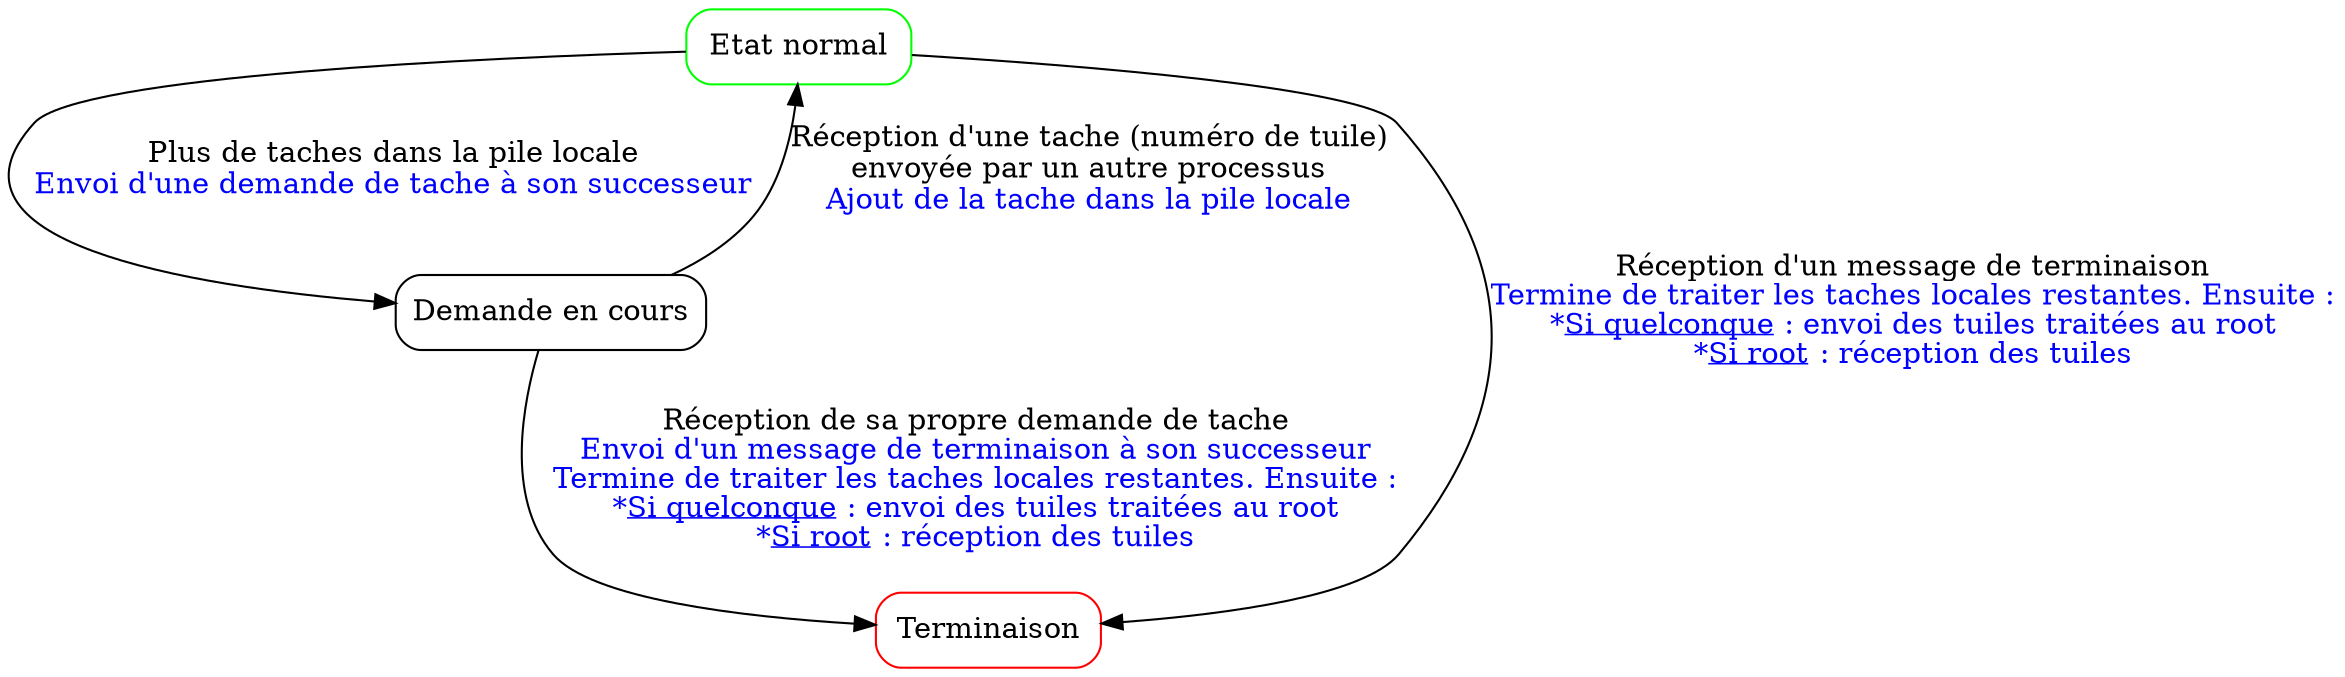 digraph coherence {

    node
        [shape=Mrecord width=1.5];

    subgraph process_automaton {

        label="Process";

        //
        // States (Nodes)
        //

        "Process::Normal"
            [root="true" color="green" label="{Etat normal}"];

        "Process::Demande"
            [label="{Demande en cours}"];

        "Process::Terminaison"
            [color="red" label="{Terminaison}"];

        //
        // Transitions (Edges)
        //

        "Process::Normal" -> "Process::Demande"
            [label=<Plus de taches dans la pile locale<BR/><FONT color="blue">Envoi d'une demande de tache à son successeur</FONT>>];

        "Process::Demande" -> "Process::Normal"
            [label=<Réception d'une tache (numéro de tuile)<BR/>envoyée par un autre processus<BR/><FONT color="blue">Ajout de la tache dans la pile locale</FONT>>];

        "Process::Normal" -> "Process::Terminaison"
            [label=<Réception d'un message de terminaison<BR/><FONT color="blue">Termine de traiter les taches locales restantes. Ensuite :<BR/>*<u>Si quelconque</u> : envoi des tuiles traitées au root<BR/>*<u>Si root</u> : réception des tuiles</FONT>>];

        "Process::Demande" -> "Process::Terminaison"
            [label=<Réception de sa propre demande de tache<BR/><FONT color="blue">Envoi d'un message de terminaison à son successeur<BR/>Termine de traiter les taches locales restantes. Ensuite :<BR/>*<u>Si quelconque</u> : envoi des tuiles traitées au root<BR/>*<u>Si root</u> : réception des tuiles</FONT>>];
    }

}
